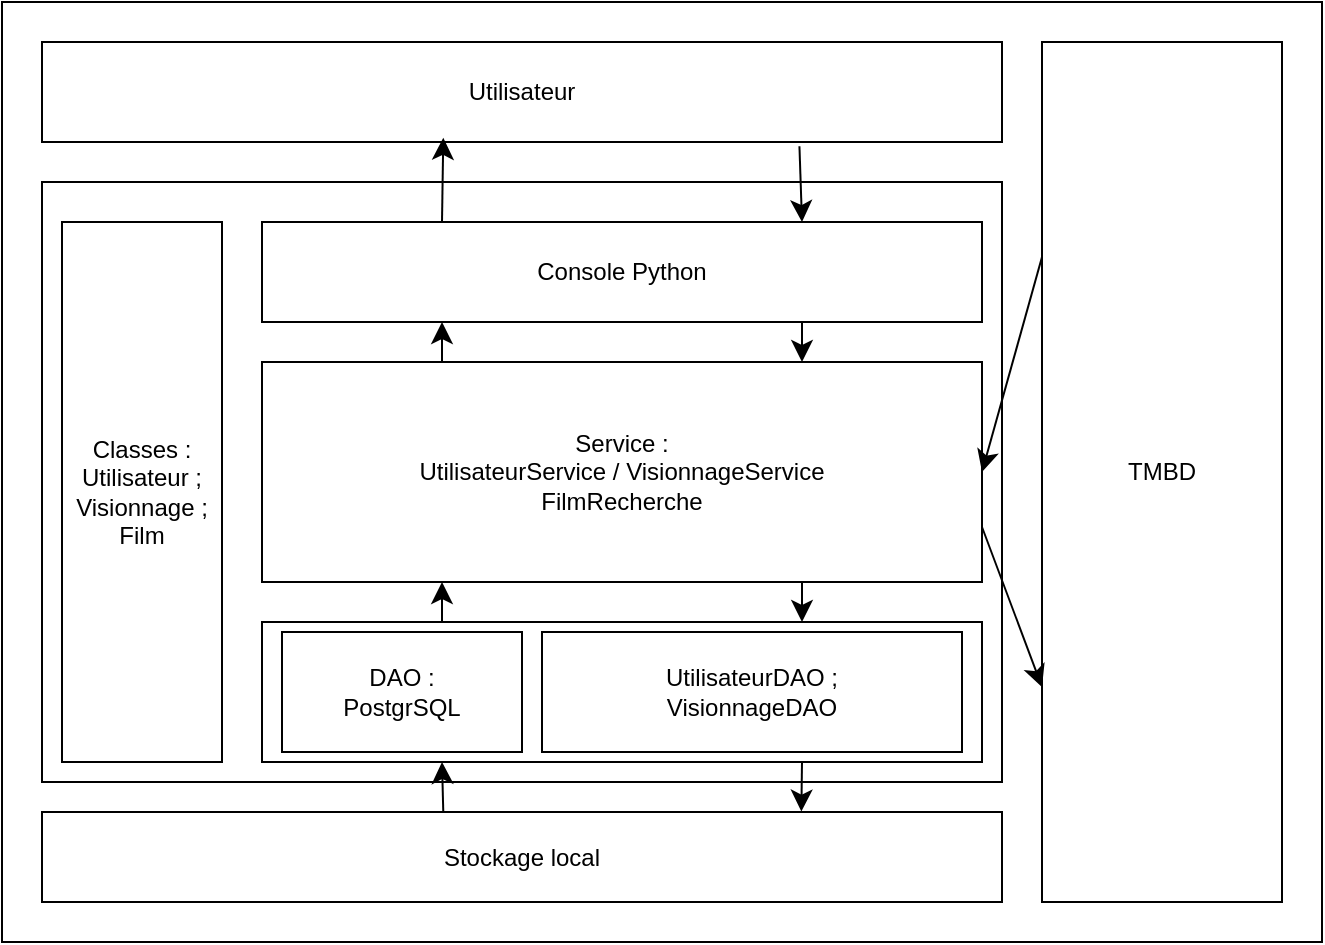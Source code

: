 <mxfile version="24.7.17">
  <diagram name="Page-1" id="5f0bae14-7c28-e335-631c-24af17079c00">
    <mxGraphModel dx="1103" dy="583" grid="1" gridSize="10" guides="1" tooltips="1" connect="1" arrows="1" fold="1" page="1" pageScale="1" pageWidth="1100" pageHeight="850" background="none" math="0" shadow="0">
      <root>
        <mxCell id="0" />
        <mxCell id="1" parent="0" />
        <mxCell id="cZzJJIXl-7JBf4aYZuKc-1" value="" style="rounded=0;whiteSpace=wrap;html=1;" vertex="1" parent="1">
          <mxGeometry x="140" y="20" width="660" height="470" as="geometry" />
        </mxCell>
        <mxCell id="cZzJJIXl-7JBf4aYZuKc-3" value="TMBD" style="rounded=0;whiteSpace=wrap;html=1;" vertex="1" parent="1">
          <mxGeometry x="660" y="40" width="120" height="430" as="geometry" />
        </mxCell>
        <mxCell id="cZzJJIXl-7JBf4aYZuKc-4" value="Utilisateur" style="rounded=0;whiteSpace=wrap;html=1;" vertex="1" parent="1">
          <mxGeometry x="160" y="40" width="480" height="50" as="geometry" />
        </mxCell>
        <mxCell id="cZzJJIXl-7JBf4aYZuKc-5" value="Stockage local" style="rounded=0;whiteSpace=wrap;html=1;" vertex="1" parent="1">
          <mxGeometry x="160" y="425" width="480" height="45" as="geometry" />
        </mxCell>
        <mxCell id="cZzJJIXl-7JBf4aYZuKc-7" value="" style="rounded=0;whiteSpace=wrap;html=1;" vertex="1" parent="1">
          <mxGeometry x="160" y="110" width="480" height="300" as="geometry" />
        </mxCell>
        <mxCell id="cZzJJIXl-7JBf4aYZuKc-8" value="Classes :&lt;div&gt;Utilisateur ;&lt;/div&gt;&lt;div&gt;Visionnage ;&lt;/div&gt;&lt;div&gt;Film&lt;/div&gt;" style="rounded=0;whiteSpace=wrap;html=1;" vertex="1" parent="1">
          <mxGeometry x="170" y="130" width="80" height="270" as="geometry" />
        </mxCell>
        <mxCell id="cZzJJIXl-7JBf4aYZuKc-17" style="edgeStyle=none;curved=1;rounded=0;orthogonalLoop=1;jettySize=auto;html=1;exitX=0.75;exitY=1;exitDx=0;exitDy=0;entryX=0.75;entryY=0;entryDx=0;entryDy=0;fontSize=12;startSize=8;endSize=8;" edge="1" parent="1" source="cZzJJIXl-7JBf4aYZuKc-9" target="cZzJJIXl-7JBf4aYZuKc-10">
          <mxGeometry relative="1" as="geometry" />
        </mxCell>
        <mxCell id="cZzJJIXl-7JBf4aYZuKc-9" value="Console Python" style="rounded=0;whiteSpace=wrap;html=1;" vertex="1" parent="1">
          <mxGeometry x="270" y="130" width="360" height="50" as="geometry" />
        </mxCell>
        <mxCell id="cZzJJIXl-7JBf4aYZuKc-16" style="edgeStyle=none;curved=1;rounded=0;orthogonalLoop=1;jettySize=auto;html=1;exitX=0.25;exitY=0;exitDx=0;exitDy=0;entryX=0.25;entryY=1;entryDx=0;entryDy=0;fontSize=12;startSize=8;endSize=8;" edge="1" parent="1" source="cZzJJIXl-7JBf4aYZuKc-10" target="cZzJJIXl-7JBf4aYZuKc-9">
          <mxGeometry relative="1" as="geometry" />
        </mxCell>
        <mxCell id="cZzJJIXl-7JBf4aYZuKc-18" style="edgeStyle=none;curved=1;rounded=0;orthogonalLoop=1;jettySize=auto;html=1;exitX=0.75;exitY=1;exitDx=0;exitDy=0;entryX=0.75;entryY=0;entryDx=0;entryDy=0;fontSize=12;startSize=8;endSize=8;" edge="1" parent="1" source="cZzJJIXl-7JBf4aYZuKc-10" target="cZzJJIXl-7JBf4aYZuKc-11">
          <mxGeometry relative="1" as="geometry" />
        </mxCell>
        <mxCell id="cZzJJIXl-7JBf4aYZuKc-19" style="edgeStyle=none;curved=1;rounded=0;orthogonalLoop=1;jettySize=auto;html=1;exitX=1;exitY=0.75;exitDx=0;exitDy=0;entryX=0;entryY=0.75;entryDx=0;entryDy=0;fontSize=12;startSize=8;endSize=8;" edge="1" parent="1" source="cZzJJIXl-7JBf4aYZuKc-10" target="cZzJJIXl-7JBf4aYZuKc-3">
          <mxGeometry relative="1" as="geometry" />
        </mxCell>
        <mxCell id="cZzJJIXl-7JBf4aYZuKc-10" value="Service :&lt;div&gt;UtilisateurService / VisionnageService&lt;/div&gt;&lt;div&gt;FilmRecherche&lt;/div&gt;" style="rounded=0;whiteSpace=wrap;html=1;" vertex="1" parent="1">
          <mxGeometry x="270" y="200" width="360" height="110" as="geometry" />
        </mxCell>
        <mxCell id="cZzJJIXl-7JBf4aYZuKc-11" value="" style="rounded=0;whiteSpace=wrap;html=1;" vertex="1" parent="1">
          <mxGeometry x="270" y="330" width="360" height="70" as="geometry" />
        </mxCell>
        <mxCell id="cZzJJIXl-7JBf4aYZuKc-15" value="" style="endArrow=classic;html=1;rounded=0;fontSize=12;startSize=8;endSize=8;curved=1;exitX=0.25;exitY=0;exitDx=0;exitDy=0;entryX=0.25;entryY=1;entryDx=0;entryDy=0;" edge="1" parent="1" source="cZzJJIXl-7JBf4aYZuKc-11" target="cZzJJIXl-7JBf4aYZuKc-10">
          <mxGeometry width="50" height="50" relative="1" as="geometry">
            <mxPoint x="440" y="230" as="sourcePoint" />
            <mxPoint x="490" y="180" as="targetPoint" />
          </mxGeometry>
        </mxCell>
        <mxCell id="cZzJJIXl-7JBf4aYZuKc-20" style="edgeStyle=none;curved=1;rounded=0;orthogonalLoop=1;jettySize=auto;html=1;exitX=0;exitY=0.25;exitDx=0;exitDy=0;entryX=1;entryY=0.5;entryDx=0;entryDy=0;fontSize=12;startSize=8;endSize=8;" edge="1" parent="1" source="cZzJJIXl-7JBf4aYZuKc-3" target="cZzJJIXl-7JBf4aYZuKc-10">
          <mxGeometry relative="1" as="geometry" />
        </mxCell>
        <mxCell id="cZzJJIXl-7JBf4aYZuKc-21" style="edgeStyle=none;curved=1;rounded=0;orthogonalLoop=1;jettySize=auto;html=1;exitX=0.25;exitY=0;exitDx=0;exitDy=0;entryX=0.418;entryY=0.958;entryDx=0;entryDy=0;entryPerimeter=0;fontSize=12;startSize=8;endSize=8;" edge="1" parent="1" source="cZzJJIXl-7JBf4aYZuKc-9" target="cZzJJIXl-7JBf4aYZuKc-4">
          <mxGeometry relative="1" as="geometry" />
        </mxCell>
        <mxCell id="cZzJJIXl-7JBf4aYZuKc-22" value="" style="endArrow=classic;html=1;rounded=0;fontSize=12;startSize=8;endSize=8;curved=1;exitX=0.789;exitY=1.042;exitDx=0;exitDy=0;exitPerimeter=0;entryX=0.75;entryY=0;entryDx=0;entryDy=0;" edge="1" parent="1" source="cZzJJIXl-7JBf4aYZuKc-4" target="cZzJJIXl-7JBf4aYZuKc-9">
          <mxGeometry width="50" height="50" relative="1" as="geometry">
            <mxPoint x="440" y="230" as="sourcePoint" />
            <mxPoint x="490" y="180" as="targetPoint" />
          </mxGeometry>
        </mxCell>
        <mxCell id="cZzJJIXl-7JBf4aYZuKc-24" style="edgeStyle=none;curved=1;rounded=0;orthogonalLoop=1;jettySize=auto;html=1;exitX=0.75;exitY=1;exitDx=0;exitDy=0;entryX=0.791;entryY=-0.005;entryDx=0;entryDy=0;entryPerimeter=0;fontSize=12;startSize=8;endSize=8;" edge="1" parent="1" source="cZzJJIXl-7JBf4aYZuKc-11" target="cZzJJIXl-7JBf4aYZuKc-5">
          <mxGeometry relative="1" as="geometry" />
        </mxCell>
        <mxCell id="cZzJJIXl-7JBf4aYZuKc-25" value="" style="endArrow=classic;html=1;rounded=0;fontSize=12;startSize=8;endSize=8;curved=1;entryX=0.25;entryY=1;entryDx=0;entryDy=0;exitX=0.418;exitY=0;exitDx=0;exitDy=0;exitPerimeter=0;" edge="1" parent="1" source="cZzJJIXl-7JBf4aYZuKc-5" target="cZzJJIXl-7JBf4aYZuKc-11">
          <mxGeometry width="50" height="50" relative="1" as="geometry">
            <mxPoint x="360" y="350" as="sourcePoint" />
            <mxPoint x="490" y="180" as="targetPoint" />
          </mxGeometry>
        </mxCell>
        <mxCell id="cZzJJIXl-7JBf4aYZuKc-28" value="DAO :&lt;div&gt;PostgrSQL&lt;/div&gt;" style="rounded=0;whiteSpace=wrap;html=1;" vertex="1" parent="1">
          <mxGeometry x="280" y="335" width="120" height="60" as="geometry" />
        </mxCell>
        <mxCell id="cZzJJIXl-7JBf4aYZuKc-29" value="UtilisateurDAO ;&lt;div&gt;VisionnageDAO&lt;/div&gt;" style="rounded=0;whiteSpace=wrap;html=1;" vertex="1" parent="1">
          <mxGeometry x="410" y="335" width="210" height="60" as="geometry" />
        </mxCell>
      </root>
    </mxGraphModel>
  </diagram>
</mxfile>
